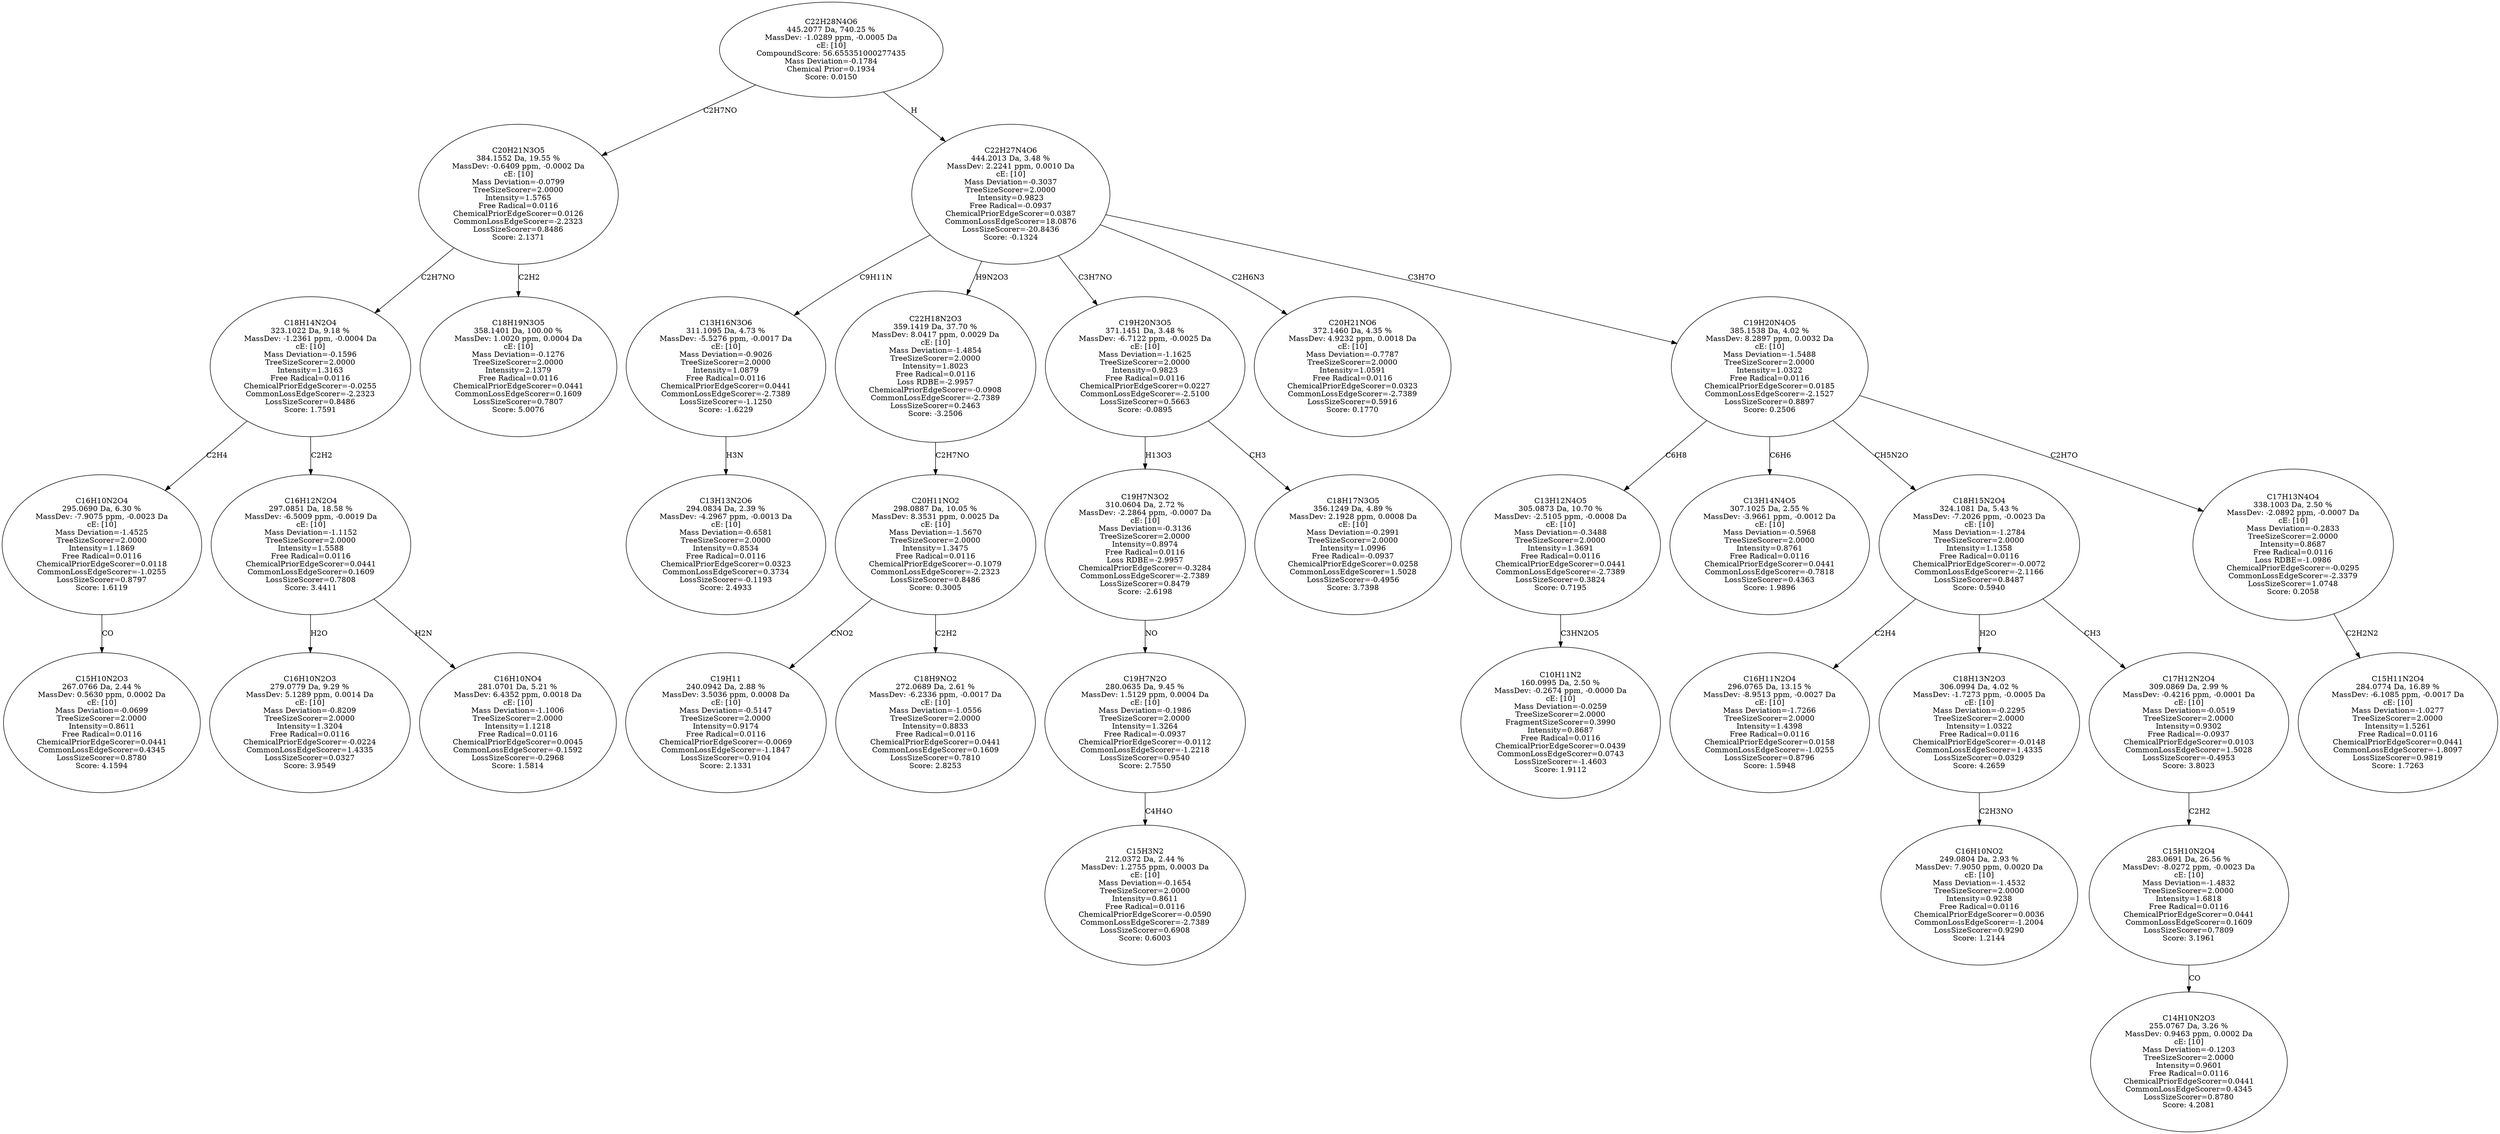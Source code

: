 strict digraph {
v1 [label="C15H10N2O3\n267.0766 Da, 2.44 %\nMassDev: 0.5630 ppm, 0.0002 Da\ncE: [10]\nMass Deviation=-0.0699\nTreeSizeScorer=2.0000\nIntensity=0.8611\nFree Radical=0.0116\nChemicalPriorEdgeScorer=0.0441\nCommonLossEdgeScorer=0.4345\nLossSizeScorer=0.8780\nScore: 4.1594"];
v2 [label="C16H10N2O4\n295.0690 Da, 6.30 %\nMassDev: -7.9075 ppm, -0.0023 Da\ncE: [10]\nMass Deviation=-1.4525\nTreeSizeScorer=2.0000\nIntensity=1.1869\nFree Radical=0.0116\nChemicalPriorEdgeScorer=0.0118\nCommonLossEdgeScorer=-1.0255\nLossSizeScorer=0.8797\nScore: 1.6119"];
v3 [label="C16H10N2O3\n279.0779 Da, 9.29 %\nMassDev: 5.1289 ppm, 0.0014 Da\ncE: [10]\nMass Deviation=-0.8209\nTreeSizeScorer=2.0000\nIntensity=1.3204\nFree Radical=0.0116\nChemicalPriorEdgeScorer=-0.0224\nCommonLossEdgeScorer=1.4335\nLossSizeScorer=0.0327\nScore: 3.9549"];
v4 [label="C16H10NO4\n281.0701 Da, 5.21 %\nMassDev: 6.4352 ppm, 0.0018 Da\ncE: [10]\nMass Deviation=-1.1006\nTreeSizeScorer=2.0000\nIntensity=1.1218\nFree Radical=0.0116\nChemicalPriorEdgeScorer=0.0045\nCommonLossEdgeScorer=-0.1592\nLossSizeScorer=-0.2968\nScore: 1.5814"];
v5 [label="C16H12N2O4\n297.0851 Da, 18.58 %\nMassDev: -6.5009 ppm, -0.0019 Da\ncE: [10]\nMass Deviation=-1.1152\nTreeSizeScorer=2.0000\nIntensity=1.5588\nFree Radical=0.0116\nChemicalPriorEdgeScorer=0.0441\nCommonLossEdgeScorer=0.1609\nLossSizeScorer=0.7808\nScore: 3.4411"];
v6 [label="C18H14N2O4\n323.1022 Da, 9.18 %\nMassDev: -1.2361 ppm, -0.0004 Da\ncE: [10]\nMass Deviation=-0.1596\nTreeSizeScorer=2.0000\nIntensity=1.3163\nFree Radical=0.0116\nChemicalPriorEdgeScorer=-0.0255\nCommonLossEdgeScorer=-2.2323\nLossSizeScorer=0.8486\nScore: 1.7591"];
v7 [label="C18H19N3O5\n358.1401 Da, 100.00 %\nMassDev: 1.0020 ppm, 0.0004 Da\ncE: [10]\nMass Deviation=-0.1276\nTreeSizeScorer=2.0000\nIntensity=2.1379\nFree Radical=0.0116\nChemicalPriorEdgeScorer=0.0441\nCommonLossEdgeScorer=0.1609\nLossSizeScorer=0.7807\nScore: 5.0076"];
v8 [label="C20H21N3O5\n384.1552 Da, 19.55 %\nMassDev: -0.6409 ppm, -0.0002 Da\ncE: [10]\nMass Deviation=-0.0799\nTreeSizeScorer=2.0000\nIntensity=1.5765\nFree Radical=0.0116\nChemicalPriorEdgeScorer=0.0126\nCommonLossEdgeScorer=-2.2323\nLossSizeScorer=0.8486\nScore: 2.1371"];
v9 [label="C13H13N2O6\n294.0834 Da, 2.39 %\nMassDev: -4.2967 ppm, -0.0013 Da\ncE: [10]\nMass Deviation=-0.6581\nTreeSizeScorer=2.0000\nIntensity=0.8534\nFree Radical=0.0116\nChemicalPriorEdgeScorer=0.0323\nCommonLossEdgeScorer=0.3734\nLossSizeScorer=-0.1193\nScore: 2.4933"];
v10 [label="C13H16N3O6\n311.1095 Da, 4.73 %\nMassDev: -5.5276 ppm, -0.0017 Da\ncE: [10]\nMass Deviation=-0.9026\nTreeSizeScorer=2.0000\nIntensity=1.0879\nFree Radical=0.0116\nChemicalPriorEdgeScorer=0.0441\nCommonLossEdgeScorer=-2.7389\nLossSizeScorer=-1.1250\nScore: -1.6229"];
v11 [label="C19H11\n240.0942 Da, 2.88 %\nMassDev: 3.5036 ppm, 0.0008 Da\ncE: [10]\nMass Deviation=-0.5147\nTreeSizeScorer=2.0000\nIntensity=0.9174\nFree Radical=0.0116\nChemicalPriorEdgeScorer=-0.0069\nCommonLossEdgeScorer=-1.1847\nLossSizeScorer=0.9104\nScore: 2.1331"];
v12 [label="C18H9NO2\n272.0689 Da, 2.61 %\nMassDev: -6.2336 ppm, -0.0017 Da\ncE: [10]\nMass Deviation=-1.0556\nTreeSizeScorer=2.0000\nIntensity=0.8833\nFree Radical=0.0116\nChemicalPriorEdgeScorer=0.0441\nCommonLossEdgeScorer=0.1609\nLossSizeScorer=0.7810\nScore: 2.8253"];
v13 [label="C20H11NO2\n298.0887 Da, 10.05 %\nMassDev: 8.3531 ppm, 0.0025 Da\ncE: [10]\nMass Deviation=-1.5670\nTreeSizeScorer=2.0000\nIntensity=1.3475\nFree Radical=0.0116\nChemicalPriorEdgeScorer=-0.1079\nCommonLossEdgeScorer=-2.2323\nLossSizeScorer=0.8486\nScore: 0.3005"];
v14 [label="C22H18N2O3\n359.1419 Da, 37.70 %\nMassDev: 8.0417 ppm, 0.0029 Da\ncE: [10]\nMass Deviation=-1.4854\nTreeSizeScorer=2.0000\nIntensity=1.8023\nFree Radical=0.0116\nLoss RDBE=-2.9957\nChemicalPriorEdgeScorer=-0.0908\nCommonLossEdgeScorer=-2.7389\nLossSizeScorer=0.2463\nScore: -3.2506"];
v15 [label="C15H3N2\n212.0372 Da, 2.44 %\nMassDev: 1.2755 ppm, 0.0003 Da\ncE: [10]\nMass Deviation=-0.1654\nTreeSizeScorer=2.0000\nIntensity=0.8611\nFree Radical=0.0116\nChemicalPriorEdgeScorer=-0.0590\nCommonLossEdgeScorer=-2.7389\nLossSizeScorer=0.6908\nScore: 0.6003"];
v16 [label="C19H7N2O\n280.0635 Da, 9.45 %\nMassDev: 1.5129 ppm, 0.0004 Da\ncE: [10]\nMass Deviation=-0.1986\nTreeSizeScorer=2.0000\nIntensity=1.3264\nFree Radical=-0.0937\nChemicalPriorEdgeScorer=-0.0112\nCommonLossEdgeScorer=-1.2218\nLossSizeScorer=0.9540\nScore: 2.7550"];
v17 [label="C19H7N3O2\n310.0604 Da, 2.72 %\nMassDev: -2.2864 ppm, -0.0007 Da\ncE: [10]\nMass Deviation=-0.3136\nTreeSizeScorer=2.0000\nIntensity=0.8974\nFree Radical=0.0116\nLoss RDBE=-2.9957\nChemicalPriorEdgeScorer=-0.3284\nCommonLossEdgeScorer=-2.7389\nLossSizeScorer=0.8479\nScore: -2.6198"];
v18 [label="C18H17N3O5\n356.1249 Da, 4.89 %\nMassDev: 2.1928 ppm, 0.0008 Da\ncE: [10]\nMass Deviation=-0.2991\nTreeSizeScorer=2.0000\nIntensity=1.0996\nFree Radical=-0.0937\nChemicalPriorEdgeScorer=0.0258\nCommonLossEdgeScorer=1.5028\nLossSizeScorer=-0.4956\nScore: 3.7398"];
v19 [label="C19H20N3O5\n371.1451 Da, 3.48 %\nMassDev: -6.7122 ppm, -0.0025 Da\ncE: [10]\nMass Deviation=-1.1625\nTreeSizeScorer=2.0000\nIntensity=0.9823\nFree Radical=0.0116\nChemicalPriorEdgeScorer=0.0227\nCommonLossEdgeScorer=-2.5100\nLossSizeScorer=0.5663\nScore: -0.0895"];
v20 [label="C20H21NO6\n372.1460 Da, 4.35 %\nMassDev: 4.9232 ppm, 0.0018 Da\ncE: [10]\nMass Deviation=-0.7787\nTreeSizeScorer=2.0000\nIntensity=1.0591\nFree Radical=0.0116\nChemicalPriorEdgeScorer=0.0323\nCommonLossEdgeScorer=-2.7389\nLossSizeScorer=0.5916\nScore: 0.1770"];
v21 [label="C10H11N2\n160.0995 Da, 2.50 %\nMassDev: -0.2674 ppm, -0.0000 Da\ncE: [10]\nMass Deviation=-0.0259\nTreeSizeScorer=2.0000\nFragmentSizeScorer=0.3990\nIntensity=0.8687\nFree Radical=0.0116\nChemicalPriorEdgeScorer=0.0439\nCommonLossEdgeScorer=0.0743\nLossSizeScorer=-1.4603\nScore: 1.9112"];
v22 [label="C13H12N4O5\n305.0873 Da, 10.70 %\nMassDev: -2.5105 ppm, -0.0008 Da\ncE: [10]\nMass Deviation=-0.3488\nTreeSizeScorer=2.0000\nIntensity=1.3691\nFree Radical=0.0116\nChemicalPriorEdgeScorer=0.0441\nCommonLossEdgeScorer=-2.7389\nLossSizeScorer=0.3824\nScore: 0.7195"];
v23 [label="C13H14N4O5\n307.1025 Da, 2.55 %\nMassDev: -3.9661 ppm, -0.0012 Da\ncE: [10]\nMass Deviation=-0.5968\nTreeSizeScorer=2.0000\nIntensity=0.8761\nFree Radical=0.0116\nChemicalPriorEdgeScorer=0.0441\nCommonLossEdgeScorer=-0.7818\nLossSizeScorer=0.4363\nScore: 1.9896"];
v24 [label="C16H11N2O4\n296.0765 Da, 13.15 %\nMassDev: -8.9513 ppm, -0.0027 Da\ncE: [10]\nMass Deviation=-1.7266\nTreeSizeScorer=2.0000\nIntensity=1.4398\nFree Radical=0.0116\nChemicalPriorEdgeScorer=0.0158\nCommonLossEdgeScorer=-1.0255\nLossSizeScorer=0.8796\nScore: 1.5948"];
v25 [label="C16H10NO2\n249.0804 Da, 2.93 %\nMassDev: 7.9050 ppm, 0.0020 Da\ncE: [10]\nMass Deviation=-1.4532\nTreeSizeScorer=2.0000\nIntensity=0.9238\nFree Radical=0.0116\nChemicalPriorEdgeScorer=0.0036\nCommonLossEdgeScorer=-1.2004\nLossSizeScorer=0.9290\nScore: 1.2144"];
v26 [label="C18H13N2O3\n306.0994 Da, 4.02 %\nMassDev: -1.7273 ppm, -0.0005 Da\ncE: [10]\nMass Deviation=-0.2295\nTreeSizeScorer=2.0000\nIntensity=1.0322\nFree Radical=0.0116\nChemicalPriorEdgeScorer=-0.0148\nCommonLossEdgeScorer=1.4335\nLossSizeScorer=0.0329\nScore: 4.2659"];
v27 [label="C14H10N2O3\n255.0767 Da, 3.26 %\nMassDev: 0.9463 ppm, 0.0002 Da\ncE: [10]\nMass Deviation=-0.1203\nTreeSizeScorer=2.0000\nIntensity=0.9601\nFree Radical=0.0116\nChemicalPriorEdgeScorer=0.0441\nCommonLossEdgeScorer=0.4345\nLossSizeScorer=0.8780\nScore: 4.2081"];
v28 [label="C15H10N2O4\n283.0691 Da, 26.56 %\nMassDev: -8.0272 ppm, -0.0023 Da\ncE: [10]\nMass Deviation=-1.4832\nTreeSizeScorer=2.0000\nIntensity=1.6818\nFree Radical=0.0116\nChemicalPriorEdgeScorer=0.0441\nCommonLossEdgeScorer=0.1609\nLossSizeScorer=0.7809\nScore: 3.1961"];
v29 [label="C17H12N2O4\n309.0869 Da, 2.99 %\nMassDev: -0.4216 ppm, -0.0001 Da\ncE: [10]\nMass Deviation=-0.0519\nTreeSizeScorer=2.0000\nIntensity=0.9302\nFree Radical=-0.0937\nChemicalPriorEdgeScorer=0.0103\nCommonLossEdgeScorer=1.5028\nLossSizeScorer=-0.4953\nScore: 3.8023"];
v30 [label="C18H15N2O4\n324.1081 Da, 5.43 %\nMassDev: -7.2026 ppm, -0.0023 Da\ncE: [10]\nMass Deviation=-1.2784\nTreeSizeScorer=2.0000\nIntensity=1.1358\nFree Radical=0.0116\nChemicalPriorEdgeScorer=-0.0072\nCommonLossEdgeScorer=-2.1166\nLossSizeScorer=0.8487\nScore: 0.5940"];
v31 [label="C15H11N2O4\n284.0774 Da, 16.89 %\nMassDev: -6.1085 ppm, -0.0017 Da\ncE: [10]\nMass Deviation=-1.0277\nTreeSizeScorer=2.0000\nIntensity=1.5261\nFree Radical=0.0116\nChemicalPriorEdgeScorer=0.0441\nCommonLossEdgeScorer=-1.8097\nLossSizeScorer=0.9819\nScore: 1.7263"];
v32 [label="C17H13N4O4\n338.1003 Da, 2.50 %\nMassDev: -2.0892 ppm, -0.0007 Da\ncE: [10]\nMass Deviation=-0.2833\nTreeSizeScorer=2.0000\nIntensity=0.8687\nFree Radical=0.0116\nLoss RDBE=-1.0986\nChemicalPriorEdgeScorer=-0.0295\nCommonLossEdgeScorer=-2.3379\nLossSizeScorer=1.0748\nScore: 0.2058"];
v33 [label="C19H20N4O5\n385.1538 Da, 4.02 %\nMassDev: 8.2897 ppm, 0.0032 Da\ncE: [10]\nMass Deviation=-1.5488\nTreeSizeScorer=2.0000\nIntensity=1.0322\nFree Radical=0.0116\nChemicalPriorEdgeScorer=0.0185\nCommonLossEdgeScorer=-2.1527\nLossSizeScorer=0.8897\nScore: 0.2506"];
v34 [label="C22H27N4O6\n444.2013 Da, 3.48 %\nMassDev: 2.2241 ppm, 0.0010 Da\ncE: [10]\nMass Deviation=-0.3037\nTreeSizeScorer=2.0000\nIntensity=0.9823\nFree Radical=-0.0937\nChemicalPriorEdgeScorer=0.0387\nCommonLossEdgeScorer=18.0876\nLossSizeScorer=-20.8436\nScore: -0.1324"];
v35 [label="C22H28N4O6\n445.2077 Da, 740.25 %\nMassDev: -1.0289 ppm, -0.0005 Da\ncE: [10]\nCompoundScore: 56.655351000277435\nMass Deviation=-0.1784\nChemical Prior=0.1934\nScore: 0.0150"];
v2 -> v1 [label="CO"];
v6 -> v2 [label="C2H4"];
v5 -> v3 [label="H2O"];
v5 -> v4 [label="H2N"];
v6 -> v5 [label="C2H2"];
v8 -> v6 [label="C2H7NO"];
v8 -> v7 [label="C2H2"];
v35 -> v8 [label="C2H7NO"];
v10 -> v9 [label="H3N"];
v34 -> v10 [label="C9H11N"];
v13 -> v11 [label="CNO2"];
v13 -> v12 [label="C2H2"];
v14 -> v13 [label="C2H7NO"];
v34 -> v14 [label="H9N2O3"];
v16 -> v15 [label="C4H4O"];
v17 -> v16 [label="NO"];
v19 -> v17 [label="H13O3"];
v19 -> v18 [label="CH3"];
v34 -> v19 [label="C3H7NO"];
v34 -> v20 [label="C2H6N3"];
v22 -> v21 [label="C3HN2O5"];
v33 -> v22 [label="C6H8"];
v33 -> v23 [label="C6H6"];
v30 -> v24 [label="C2H4"];
v26 -> v25 [label="C2H3NO"];
v30 -> v26 [label="H2O"];
v28 -> v27 [label="CO"];
v29 -> v28 [label="C2H2"];
v30 -> v29 [label="CH3"];
v33 -> v30 [label="CH5N2O"];
v32 -> v31 [label="C2H2N2"];
v33 -> v32 [label="C2H7O"];
v34 -> v33 [label="C3H7O"];
v35 -> v34 [label="H"];
}